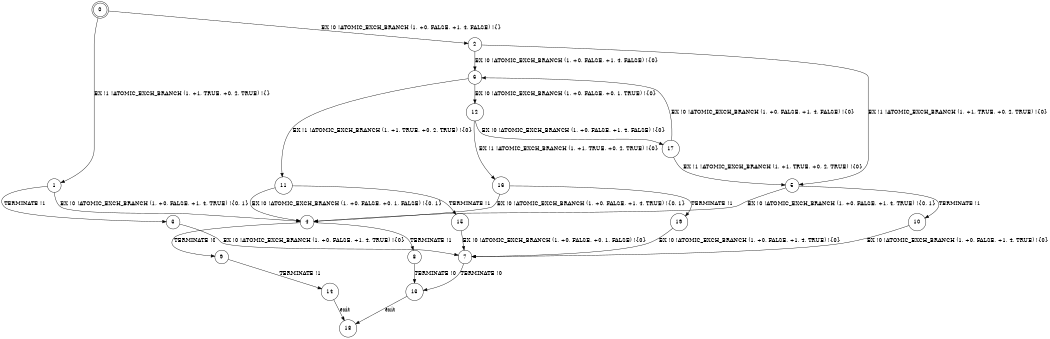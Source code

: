 digraph BCG {
size = "7, 10.5";
center = TRUE;
node [shape = circle];
0 [peripheries = 2];
0 -> 1 [label = "EX !1 !ATOMIC_EXCH_BRANCH (1, +1, TRUE, +0, 2, TRUE) !{}"];
0 -> 2 [label = "EX !0 !ATOMIC_EXCH_BRANCH (1, +0, FALSE, +1, 4, FALSE) !{}"];
1 -> 3 [label = "TERMINATE !1"];
1 -> 4 [label = "EX !0 !ATOMIC_EXCH_BRANCH (1, +0, FALSE, +1, 4, TRUE) !{0, 1}"];
2 -> 5 [label = "EX !1 !ATOMIC_EXCH_BRANCH (1, +1, TRUE, +0, 2, TRUE) !{0}"];
2 -> 6 [label = "EX !0 !ATOMIC_EXCH_BRANCH (1, +0, FALSE, +1, 4, FALSE) !{0}"];
3 -> 7 [label = "EX !0 !ATOMIC_EXCH_BRANCH (1, +0, FALSE, +1, 4, TRUE) !{0}"];
4 -> 8 [label = "TERMINATE !1"];
4 -> 9 [label = "TERMINATE !0"];
5 -> 10 [label = "TERMINATE !1"];
5 -> 4 [label = "EX !0 !ATOMIC_EXCH_BRANCH (1, +0, FALSE, +1, 4, TRUE) !{0, 1}"];
6 -> 11 [label = "EX !1 !ATOMIC_EXCH_BRANCH (1, +1, TRUE, +0, 2, TRUE) !{0}"];
6 -> 12 [label = "EX !0 !ATOMIC_EXCH_BRANCH (1, +0, FALSE, +0, 1, TRUE) !{0}"];
7 -> 13 [label = "TERMINATE !0"];
8 -> 13 [label = "TERMINATE !0"];
9 -> 14 [label = "TERMINATE !1"];
10 -> 7 [label = "EX !0 !ATOMIC_EXCH_BRANCH (1, +0, FALSE, +1, 4, TRUE) !{0}"];
11 -> 15 [label = "TERMINATE !1"];
11 -> 4 [label = "EX !0 !ATOMIC_EXCH_BRANCH (1, +0, FALSE, +0, 1, FALSE) !{0, 1}"];
12 -> 16 [label = "EX !1 !ATOMIC_EXCH_BRANCH (1, +1, TRUE, +0, 2, TRUE) !{0}"];
12 -> 17 [label = "EX !0 !ATOMIC_EXCH_BRANCH (1, +0, FALSE, +1, 4, FALSE) !{0}"];
13 -> 18 [label = "exit"];
14 -> 18 [label = "exit"];
15 -> 7 [label = "EX !0 !ATOMIC_EXCH_BRANCH (1, +0, FALSE, +0, 1, FALSE) !{0}"];
16 -> 19 [label = "TERMINATE !1"];
16 -> 4 [label = "EX !0 !ATOMIC_EXCH_BRANCH (1, +0, FALSE, +1, 4, TRUE) !{0, 1}"];
17 -> 5 [label = "EX !1 !ATOMIC_EXCH_BRANCH (1, +1, TRUE, +0, 2, TRUE) !{0}"];
17 -> 6 [label = "EX !0 !ATOMIC_EXCH_BRANCH (1, +0, FALSE, +1, 4, FALSE) !{0}"];
19 -> 7 [label = "EX !0 !ATOMIC_EXCH_BRANCH (1, +0, FALSE, +1, 4, TRUE) !{0}"];
}
